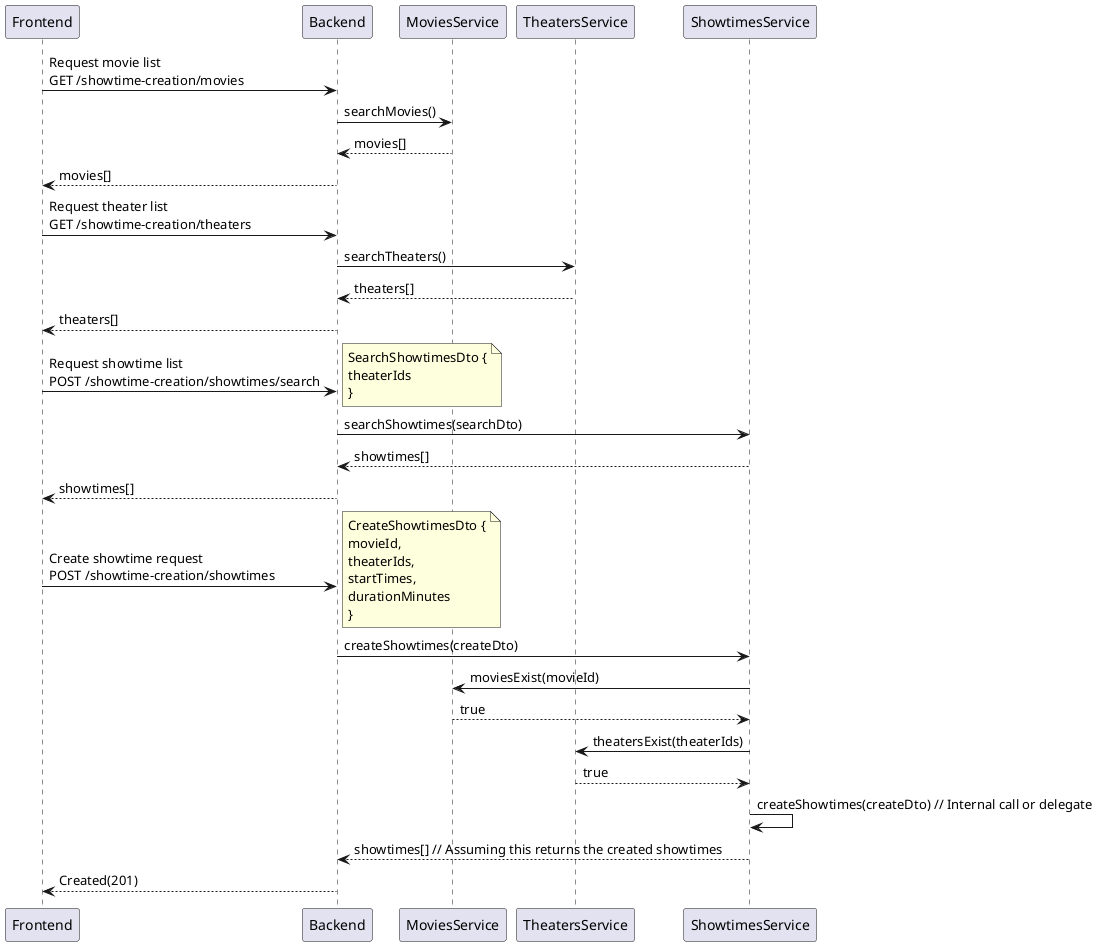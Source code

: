 @startuml

@startuml
Frontend -> Backend: Request movie list\nGET /showtime-creation/movies
Backend -> MoviesService: searchMovies()
Backend <-- MoviesService: movies[]
Frontend <-- Backend: movies[]

Frontend -> Backend: Request theater list\nGET /showtime-creation/theaters
Backend -> TheatersService: searchTheaters()
Backend <-- TheatersService: theaters[]
Frontend <-- Backend: theaters[]

Frontend -> Backend: Request showtime list\nPOST /showtime-creation/showtimes/search
note right
SearchShowtimesDto {
theaterIds
}
end note
Backend -> ShowtimesService: searchShowtimes(searchDto)
Backend <-- ShowtimesService: showtimes[]
Frontend <-- Backend: showtimes[]

Frontend -> Backend: Create showtime request\nPOST /showtime-creation/showtimes
note right
CreateShowtimesDto {
movieId,
theaterIds,
startTimes,
durationMinutes
}
end note
Backend -> ShowtimesService: createShowtimes(createDto)
ShowtimesService -> MoviesService: moviesExist(movieId)
ShowtimesService <-- MoviesService: true

    ShowtimesService -> TheatersService: theatersExist(theaterIds)
    ShowtimesService <-- TheatersService: true

    ShowtimesService -> ShowtimesService: createShowtimes(createDto) // Internal call or delegate
Backend <-- ShowtimesService: showtimes[] // Assuming this returns the created showtimes

Frontend <-- Backend: Created(201)

@enduml

@enduml